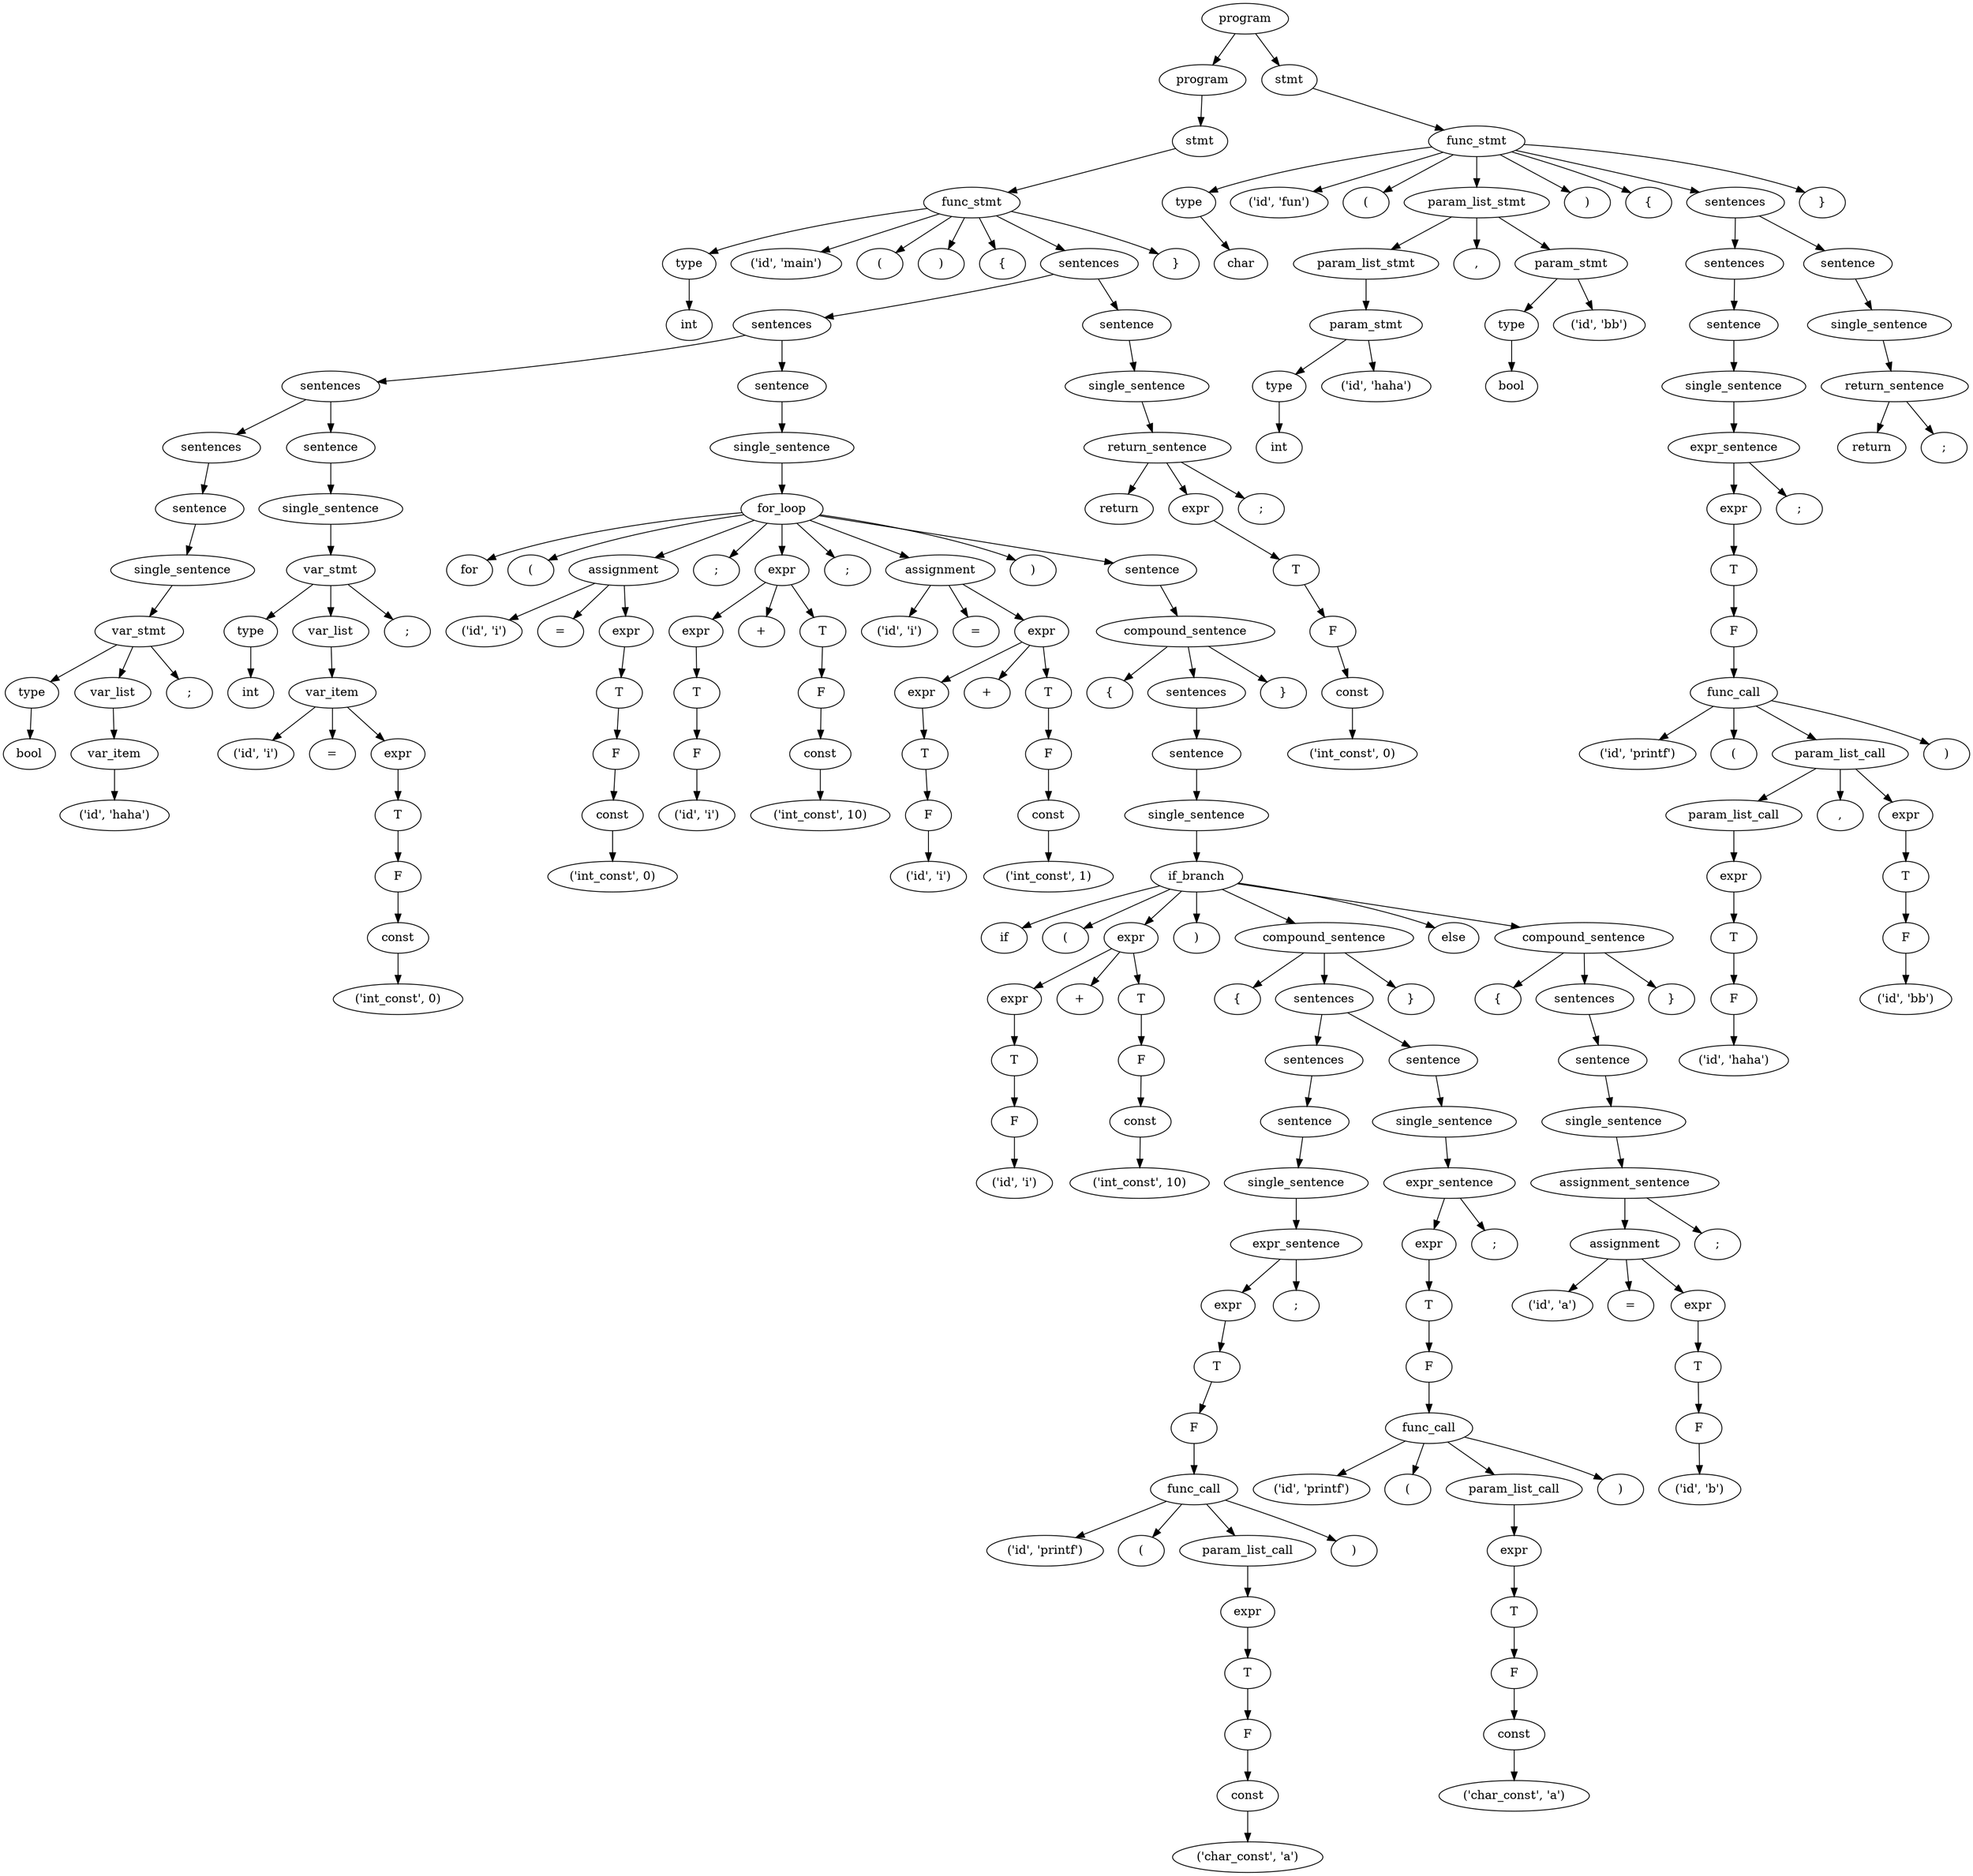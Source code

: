 digraph "Grammar Tree" {
	2049949625256 [label=program]
	2049949617904 [label=program]
	2049949625256 -> 2049949617904
	2049949617792 [label=stmt]
	2049949617904 -> 2049949617792
	2049949617848 [label=func_stmt]
	2049949617792 -> 2049949617848
	2049949532400 [label=type]
	2049949617848 -> 2049949532400
	2049949276760 [label=int]
	2049949532400 -> 2049949276760
	2049949533128 [label="('id', 'main')"]
	2049949617848 -> 2049949533128
	2049949532848 [label="("]
	2049949617848 -> 2049949532848
	2049949534024 [label=")"]
	2049949617848 -> 2049949534024
	2049949533240 [label="{"]
	2049949617848 -> 2049949533240
	2049949617680 [label=sentences]
	2049949617848 -> 2049949617680
	2049949617064 [label=sentences]
	2049949617680 -> 2049949617064
	2049949606184 [label=sentences]
	2049949617064 -> 2049949606184
	2049949534808 [label=sentences]
	2049949606184 -> 2049949534808
	2049949535368 [label=sentence]
	2049949534808 -> 2049949535368
	2049949533576 [label=single_sentence]
	2049949535368 -> 2049949533576
	2049949533184 [label=var_stmt]
	2049949533576 -> 2049949533184
	2049949535760 [label=type]
	2049949533184 -> 2049949535760
	2049949535312 [label=bool]
	2049949535760 -> 2049949535312
	2049949534864 [label=var_list]
	2049949533184 -> 2049949534864
	2049949535088 [label=var_item]
	2049949534864 -> 2049949535088
	2049949532232 [label="('id', 'haha')"]
	2049949535088 -> 2049949532232
	2049949535816 [label=";"]
	2049949533184 -> 2049949535816
	2049949606128 [label=sentence]
	2049949606184 -> 2049949606128
	2049949606072 [label=single_sentence]
	2049949606128 -> 2049949606072
	2049949606016 [label=var_stmt]
	2049949606072 -> 2049949606016
	2049949535144 [label=type]
	2049949606016 -> 2049949535144
	2049949534528 [label=int]
	2049949535144 -> 2049949534528
	2049949605960 [label=var_list]
	2049949606016 -> 2049949605960
	2049949536208 [label=var_item]
	2049949605960 -> 2049949536208
	2049949535648 [label="('id', 'i')"]
	2049949536208 -> 2049949535648
	2049949534584 [label="="]
	2049949536208 -> 2049949534584
	2049949535032 [label=expr]
	2049949536208 -> 2049949535032
	2049949534976 [label=T]
	2049949535032 -> 2049949534976
	2049949535928 [label=F]
	2049949534976 -> 2049949535928
	2049949533408 [label=const]
	2049949535928 -> 2049949533408
	2049949534920 [label="('int_const', 0)"]
	2049949533408 -> 2049949534920
	2049949532344 [label=";"]
	2049949606016 -> 2049949532344
	2049949617008 [label=sentence]
	2049949617064 -> 2049949617008
	2049949616952 [label=single_sentence]
	2049949617008 -> 2049949616952
	2049949616896 [label=for_loop]
	2049949616952 -> 2049949616896
	2049949606240 [label=for]
	2049949616896 -> 2049949606240
	2049949606296 [label="("]
	2049949616896 -> 2049949606296
	2049949606744 [label=assignment]
	2049949616896 -> 2049949606744
	2049949606352 [label="('id', 'i')"]
	2049949606744 -> 2049949606352
	2049949606408 [label="="]
	2049949606744 -> 2049949606408
	2049949606688 [label=expr]
	2049949606744 -> 2049949606688
	2049949606632 [label=T]
	2049949606688 -> 2049949606632
	2049949606576 [label=F]
	2049949606632 -> 2049949606576
	2049949606520 [label=const]
	2049949606576 -> 2049949606520
	2049949606464 [label="('int_const', 0)"]
	2049949606520 -> 2049949606464
	2049949606800 [label=";"]
	2049949616896 -> 2049949606800
	2049949607360 [label=expr]
	2049949616896 -> 2049949607360
	2049949607024 [label=expr]
	2049949607360 -> 2049949607024
	2049949606968 [label=T]
	2049949607024 -> 2049949606968
	2049949606912 [label=F]
	2049949606968 -> 2049949606912
	2049949606856 [label="('id', 'i')"]
	2049949606912 -> 2049949606856
	2049949607080 [label="+"]
	2049949607360 -> 2049949607080
	2049949607304 [label=T]
	2049949607360 -> 2049949607304
	2049949607248 [label=F]
	2049949607304 -> 2049949607248
	2049949607192 [label=const]
	2049949607248 -> 2049949607192
	2049949607136 [label="('int_const', 10)"]
	2049949607192 -> 2049949607136
	2049949607416 [label=";"]
	2049949616896 -> 2049949607416
	2049949608144 [label=assignment]
	2049949616896 -> 2049949608144
	2049949607472 [label="('id', 'i')"]
	2049949608144 -> 2049949607472
	2049949607528 [label="="]
	2049949608144 -> 2049949607528
	2049949608088 [label=expr]
	2049949608144 -> 2049949608088
	2049949607752 [label=expr]
	2049949608088 -> 2049949607752
	2049949607696 [label=T]
	2049949607752 -> 2049949607696
	2049949607640 [label=F]
	2049949607696 -> 2049949607640
	2049949607584 [label="('id', 'i')"]
	2049949607640 -> 2049949607584
	2049949607808 [label="+"]
	2049949608088 -> 2049949607808
	2049949608032 [label=T]
	2049949608088 -> 2049949608032
	2049949607976 [label=F]
	2049949608032 -> 2049949607976
	2049949607920 [label=const]
	2049949607976 -> 2049949607920
	2049949607864 [label="('int_const', 1)"]
	2049949607920 -> 2049949607864
	2049949608200 [label=")"]
	2049949616896 -> 2049949608200
	2049949616840 [label=sentence]
	2049949616896 -> 2049949616840
	2049949616784 [label=compound_sentence]
	2049949616840 -> 2049949616784
	2049949608256 [label="{"]
	2049949616784 -> 2049949608256
	2049949616672 [label=sentences]
	2049949616784 -> 2049949616672
	2049949616616 [label=sentence]
	2049949616672 -> 2049949616616
	2049949616504 [label=single_sentence]
	2049949616616 -> 2049949616504
	2049949616560 [label=if_branch]
	2049949616504 -> 2049949616560
	2049949608312 [label=if]
	2049949616560 -> 2049949608312
	2049949608368 [label="("]
	2049949616560 -> 2049949608368
	2049949608928 [label=expr]
	2049949616560 -> 2049949608928
	2049949608592 [label=expr]
	2049949608928 -> 2049949608592
	2049949608536 [label=T]
	2049949608592 -> 2049949608536
	2049949608480 [label=F]
	2049949608536 -> 2049949608480
	2049949608424 [label="('id', 'i')"]
	2049949608480 -> 2049949608424
	2049949608648 [label="+"]
	2049949608928 -> 2049949608648
	2049949608872 [label=T]
	2049949608928 -> 2049949608872
	2049949608816 [label=F]
	2049949608872 -> 2049949608816
	2049949608760 [label=const]
	2049949608816 -> 2049949608760
	2049949608704 [label="('int_const', 10)"]
	2049949608760 -> 2049949608704
	2049949608984 [label=")"]
	2049949616560 -> 2049949608984
	2049949615552 [label=compound_sentence]
	2049949616560 -> 2049949615552
	2049949609040 [label="{"]
	2049949615552 -> 2049949609040
	2049949615440 [label=sentences]
	2049949615552 -> 2049949615440
	2049949614376 [label=sentences]
	2049949615440 -> 2049949614376
	2049949614320 [label=sentence]
	2049949614376 -> 2049949614320
	2049949614264 [label=single_sentence]
	2049949614320 -> 2049949614264
	2049949614208 [label=expr_sentence]
	2049949614264 -> 2049949614208
	2049949609880 [label=expr]
	2049949614208 -> 2049949609880
	2049949609824 [label=T]
	2049949609880 -> 2049949609824
	2049949609656 [label=F]
	2049949609824 -> 2049949609656
	2049949609712 [label=func_call]
	2049949609656 -> 2049949609712
	2049949609152 [label="('id', 'printf')"]
	2049949609712 -> 2049949609152
	2049949609208 [label="("]
	2049949609712 -> 2049949609208
	2049949609544 [label=param_list_call]
	2049949609712 -> 2049949609544
	2049949609488 [label=expr]
	2049949609544 -> 2049949609488
	2049949609432 [label=T]
	2049949609488 -> 2049949609432
	2049949609376 [label=F]
	2049949609432 -> 2049949609376
	2049949609320 [label=const]
	2049949609376 -> 2049949609320
	2049949609264 [label="('char_const', 'a')"]
	2049949609320 -> 2049949609264
	2049949609600 [label=")"]
	2049949609712 -> 2049949609600
	2049949609936 [label=";"]
	2049949614208 -> 2049949609936
	2049949615384 [label=sentence]
	2049949615440 -> 2049949615384
	2049949615328 [label=single_sentence]
	2049949615384 -> 2049949615328
	2049949615272 [label=expr_sentence]
	2049949615328 -> 2049949615272
	2049949615160 [label=expr]
	2049949615272 -> 2049949615160
	2049949615104 [label=T]
	2049949615160 -> 2049949615104
	2049949614936 [label=F]
	2049949615104 -> 2049949614936
	2049949614992 [label=func_call]
	2049949614936 -> 2049949614992
	2049949614432 [label="('id', 'printf')"]
	2049949614992 -> 2049949614432
	2049949614488 [label="("]
	2049949614992 -> 2049949614488
	2049949614824 [label=param_list_call]
	2049949614992 -> 2049949614824
	2049949614768 [label=expr]
	2049949614824 -> 2049949614768
	2049949614712 [label=T]
	2049949614768 -> 2049949614712
	2049949614656 [label=F]
	2049949614712 -> 2049949614656
	2049949614600 [label=const]
	2049949614656 -> 2049949614600
	2049949614544 [label="('char_const', 'a')"]
	2049949614600 -> 2049949614544
	2049949614880 [label=")"]
	2049949614992 -> 2049949614880
	2049949615216 [label=";"]
	2049949615272 -> 2049949615216
	2049949615496 [label="}"]
	2049949615552 -> 2049949615496
	2049949615608 [label=else]
	2049949616560 -> 2049949615608
	2049949616448 [label=compound_sentence]
	2049949616560 -> 2049949616448
	2049949615664 [label="{"]
	2049949616448 -> 2049949615664
	2049949616336 [label=sentences]
	2049949616448 -> 2049949616336
	2049949616280 [label=sentence]
	2049949616336 -> 2049949616280
	2049949616224 [label=single_sentence]
	2049949616280 -> 2049949616224
	2049949616168 [label=assignment_sentence]
	2049949616224 -> 2049949616168
	2049949616056 [label=assignment]
	2049949616168 -> 2049949616056
	2049949615720 [label="('id', 'a')"]
	2049949616056 -> 2049949615720
	2049949615776 [label="="]
	2049949616056 -> 2049949615776
	2049949616000 [label=expr]
	2049949616056 -> 2049949616000
	2049949615944 [label=T]
	2049949616000 -> 2049949615944
	2049949615888 [label=F]
	2049949615944 -> 2049949615888
	2049949615832 [label="('id', 'b')"]
	2049949615888 -> 2049949615832
	2049949616112 [label=";"]
	2049949616168 -> 2049949616112
	2049949616392 [label="}"]
	2049949616448 -> 2049949616392
	2049949616728 [label="}"]
	2049949616784 -> 2049949616728
	2049949617624 [label=sentence]
	2049949617680 -> 2049949617624
	2049949617568 [label=single_sentence]
	2049949617624 -> 2049949617568
	2049949617512 [label=return_sentence]
	2049949617568 -> 2049949617512
	2049949617120 [label=return]
	2049949617512 -> 2049949617120
	2049949617456 [label=expr]
	2049949617512 -> 2049949617456
	2049949617400 [label=T]
	2049949617456 -> 2049949617400
	2049949617344 [label=F]
	2049949617400 -> 2049949617344
	2049949617288 [label=const]
	2049949617344 -> 2049949617288
	2049949617176 [label="('int_const', 0)"]
	2049949617288 -> 2049949617176
	2049949617232 [label=";"]
	2049949617512 -> 2049949617232
	2049949617736 [label="}"]
	2049949617848 -> 2049949617736
	2049949625200 [label=stmt]
	2049949625256 -> 2049949625200
	2049949625144 [label=func_stmt]
	2049949625200 -> 2049949625144
	2049949618072 [label=type]
	2049949625144 -> 2049949618072
	2049949617960 [label=char]
	2049949618072 -> 2049949617960
	2049949618128 [label="('id', 'fun')"]
	2049949625144 -> 2049949618128
	2049949622344 [label="("]
	2049949625144 -> 2049949622344
	2049949623072 [label=param_list_stmt]
	2049949625144 -> 2049949623072
	2049949622680 [label=param_list_stmt]
	2049949623072 -> 2049949622680
	2049949622624 [label=param_stmt]
	2049949622680 -> 2049949622624
	2049949622512 [label=type]
	2049949622624 -> 2049949622512
	2049949622400 [label=int]
	2049949622512 -> 2049949622400
	2049949622568 [label="('id', 'haha')"]
	2049949622624 -> 2049949622568
	2049949622736 [label=","]
	2049949623072 -> 2049949622736
	2049949623016 [label=param_stmt]
	2049949623072 -> 2049949623016
	2049949622904 [label=type]
	2049949623016 -> 2049949622904
	2049949622792 [label=bool]
	2049949622904 -> 2049949622792
	2049949622960 [label="('id', 'bb')"]
	2049949623016 -> 2049949622960
	2049949623128 [label=")"]
	2049949625144 -> 2049949623128
	2049949623184 [label="{"]
	2049949625144 -> 2049949623184
	2049949625088 [label=sentences]
	2049949625144 -> 2049949625088
	2049949624752 [label=sentences]
	2049949625088 -> 2049949624752
	2049949624696 [label=sentence]
	2049949624752 -> 2049949624696
	2049949624640 [label=single_sentence]
	2049949624696 -> 2049949624640
	2049949624584 [label=expr_sentence]
	2049949624640 -> 2049949624584
	2049949624472 [label=expr]
	2049949624584 -> 2049949624472
	2049949624416 [label=T]
	2049949624472 -> 2049949624416
	2049949624248 [label=F]
	2049949624416 -> 2049949624248
	2049949624304 [label=func_call]
	2049949624248 -> 2049949624304
	2049949623296 [label="('id', 'printf')"]
	2049949624304 -> 2049949623296
	2049949623352 [label="("]
	2049949624304 -> 2049949623352
	2049949624080 [label=param_list_call]
	2049949624304 -> 2049949624080
	2049949623688 [label=param_list_call]
	2049949624080 -> 2049949623688
	2049949623632 [label=expr]
	2049949623688 -> 2049949623632
	2049949623576 [label=T]
	2049949623632 -> 2049949623576
	2049949623520 [label=F]
	2049949623576 -> 2049949623520
	2049949623464 [label="('id', 'haha')"]
	2049949623520 -> 2049949623464
	2049949623744 [label=","]
	2049949624080 -> 2049949623744
	2049949624024 [label=expr]
	2049949624080 -> 2049949624024
	2049949623968 [label=T]
	2049949624024 -> 2049949623968
	2049949623912 [label=F]
	2049949623968 -> 2049949623912
	2049949623856 [label="('id', 'bb')"]
	2049949623912 -> 2049949623856
	2049949624136 [label=")"]
	2049949624304 -> 2049949624136
	2049949624192 [label=";"]
	2049949624584 -> 2049949624192
	2049949624976 [label=sentence]
	2049949625088 -> 2049949624976
	2049949624920 [label=single_sentence]
	2049949624976 -> 2049949624920
	2049949624864 [label=return_sentence]
	2049949624920 -> 2049949624864
	2049949624528 [label=return]
	2049949624864 -> 2049949624528
	2049949624808 [label=";"]
	2049949624864 -> 2049949624808
	2049949625032 [label="}"]
	2049949625144 -> 2049949625032
}
